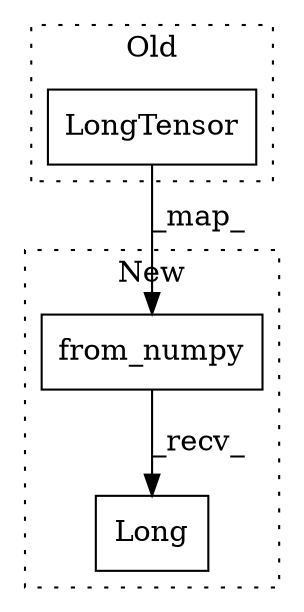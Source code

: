 digraph G {
subgraph cluster0 {
1 [label="LongTensor" a="32" s="3271,3288" l="11,1" shape="box"];
label = "Old";
style="dotted";
}
subgraph cluster1 {
2 [label="from_numpy" a="32" s="3150,3167" l="11,1" shape="box"];
3 [label="Long" a="32" s="3169" l="6" shape="box"];
label = "New";
style="dotted";
}
1 -> 2 [label="_map_"];
2 -> 3 [label="_recv_"];
}